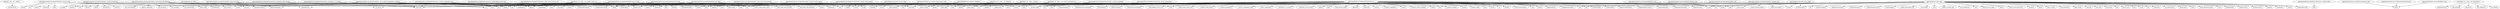digraph callgraph {
  "apps/api/__init__.py:__getattr__" -> "AttributeError";
  "apps/api/pipeline.py:_lower" -> "isinstance";
  "apps/api/pipeline.py:_lower" -> "lower";
  "apps/api/pipeline.py:_lower" -> "lru_cache";
  "apps/api/pipeline.py:evaluate_compliance" -> "_resolve_status";
  "apps/api/pipeline.py:evaluate_compliance" -> "_status_passed";
  "apps/api/pipeline.py:evaluate_compliance" -> "append";
  "apps/api/pipeline.py:evaluate_compliance" -> "get";
  "apps/api/pipeline.py:evaluate_compliance" -> "isinstance";
  "apps/api/pipeline.py:evaluate_compliance" -> "items";
  "apps/api/pipeline.py:evaluate_compliance" -> "len";
  "apps/api/pipeline.py:evaluate_compliance" -> "list";
  "apps/api/pipeline.py:evaluate_compliance" -> "lower";
  "apps/api/pipeline.py:evaluate_compliance" -> "max";
  "apps/api/pipeline.py:evaluate_compliance" -> "split";
  "apps/api/pipeline.py:evaluate_compliance" -> "startswith";
  "apps/api/pipeline.py:PipelineOrchestrator._extract_component_name" -> "get";
  "apps/api/pipeline.py:PipelineOrchestrator._extract_component_name" -> "isinstance";
  "apps/api/pipeline.py:PipelineOrchestrator._extract_component_name" -> "strip";
  "apps/api/pipeline.py:PipelineOrchestrator._build_finding_search_text" -> "append";
  "apps/api/pipeline.py:PipelineOrchestrator._build_finding_search_text" -> "dumps";
  "apps/api/pipeline.py:PipelineOrchestrator._build_finding_search_text" -> "get";
  "apps/api/pipeline.py:PipelineOrchestrator._build_finding_search_text" -> "join";
  "apps/api/pipeline.py:PipelineOrchestrator._build_finding_search_text" -> "str";
  "apps/api/pipeline.py:PipelineOrchestrator._build_record_search_text" -> "append";
  "apps/api/pipeline.py:PipelineOrchestrator._build_record_search_text" -> "dumps";
  "apps/api/pipeline.py:PipelineOrchestrator._build_record_search_text" -> "join";
  "apps/api/pipeline.py:PipelineOrchestrator._build_record_search_text" -> "str";
  "apps/api/pipeline.py:PipelineOrchestrator._match_components" -> "_lower";
  "apps/api/pipeline.py:PipelineOrchestrator._compile_token_pattern" -> "compile";
  "apps/api/pipeline.py:PipelineOrchestrator._compile_token_pattern" -> "escape";
  "apps/api/pipeline.py:PipelineOrchestrator._compile_token_pattern" -> "join";
  "apps/api/pipeline.py:PipelineOrchestrator._compile_token_pattern" -> "lru_cache";
  "apps/api/pipeline.py:PipelineOrchestrator._compile_token_pattern" -> "sorted";
  "apps/api/pipeline.py:PipelineOrchestrator._normalise_sarif_severity" -> "get";
  "apps/api/pipeline.py:PipelineOrchestrator._normalise_sarif_severity" -> "isinstance";
  "apps/api/pipeline.py:PipelineOrchestrator._normalise_sarif_severity" -> "lower";
  "apps/api/pipeline.py:PipelineOrchestrator._severity_index" -> "index";
  "apps/api/pipeline.py:PipelineOrchestrator._normalise_cve_severity" -> "append";
  "apps/api/pipeline.py:PipelineOrchestrator._normalise_cve_severity" -> "get";
  "apps/api/pipeline.py:PipelineOrchestrator._normalise_cve_severity" -> "isinstance";
  "apps/api/pipeline.py:PipelineOrchestrator._normalise_cve_severity" -> "lower";
  "apps/api/pipeline.py:PipelineOrchestrator._normalise_cve_severity" -> "str";
  "apps/api/pipeline.py:PipelineOrchestrator._evaluate_guardrails" -> "_severity_index";
  "apps/api/pipeline.py:PipelineOrchestrator._evaluate_guardrails" -> "append";
  "apps/api/pipeline.py:PipelineOrchestrator._evaluate_guardrails" -> "dict";
  "apps/api/pipeline.py:PipelineOrchestrator.run" -> "AIAgentAdvisor";
  "apps/api/pipeline.py:PipelineOrchestrator.run" -> "ComplianceEvaluator";
  "apps/api/pipeline.py:PipelineOrchestrator.run" -> "ContextEngine";
  "apps/api/pipeline.py:PipelineOrchestrator.run" -> "Counter";
  "apps/api/pipeline.py:PipelineOrchestrator.run" -> "EvidenceHub";
  "apps/api/pipeline.py:PipelineOrchestrator.run" -> "ExploitFeedRefresher";
  "apps/api/pipeline.py:PipelineOrchestrator.run" -> "ExploitSignalEvaluator";
  "apps/api/pipeline.py:PipelineOrchestrator.run" -> "IaCPostureEvaluator";
  "apps/api/pipeline.py:PipelineOrchestrator.run" -> "OnboardingGuide";
  "apps/api/pipeline.py:PipelineOrchestrator.run" -> "PerformanceSimulator";
  "apps/api/pipeline.py:PipelineOrchestrator.run" -> "PipelineContext";
  "apps/api/pipeline.py:PipelineOrchestrator.run" -> "PolicyAutomation";
  "apps/api/pipeline.py:PipelineOrchestrator.run" -> "ProbabilisticForecastEngine";
  "apps/api/pipeline.py:PipelineOrchestrator.run" -> "ROIDashboard";
  "apps/api/pipeline.py:PipelineOrchestrator.run" -> "SSDLCEvaluator";
  "apps/api/pipeline.py:PipelineOrchestrator.run" -> "TenantLifecycleManager";
  "apps/api/pipeline.py:PipelineOrchestrator.run" -> "_build_finding_search_text";
  "apps/api/pipeline.py:PipelineOrchestrator.run" -> "_build_record_search_text";
  "apps/api/pipeline.py:PipelineOrchestrator.run" -> "_compile_token_pattern";
  "apps/api/pipeline.py:PipelineOrchestrator.run" -> "_evaluate_guardrails";
  "apps/api/pipeline.py:PipelineOrchestrator.run" -> "_extract_component_name";
  "apps/api/pipeline.py:PipelineOrchestrator.run" -> "_lower";
  "apps/api/pipeline.py:PipelineOrchestrator.run" -> "_match_components";
  "apps/api/pipeline.py:PipelineOrchestrator.run" -> "_normalise_cve_severity";
  "apps/api/pipeline.py:PipelineOrchestrator.run" -> "_normalise_sarif_severity";
  "apps/api/pipeline.py:PipelineOrchestrator.run" -> "_severity_index";
  "apps/api/pipeline.py:PipelineOrchestrator.run" -> "analyse";
  "apps/api/pipeline.py:PipelineOrchestrator.run" -> "any";
  "apps/api/pipeline.py:PipelineOrchestrator.run" -> "append";
  "apps/api/pipeline.py:PipelineOrchestrator.run" -> "build";
  "apps/api/pipeline.py:PipelineOrchestrator.run" -> "build_feature_matrix";
  "apps/api/pipeline.py:PipelineOrchestrator.run" -> "defaultdict";
  "apps/api/pipeline.py:PipelineOrchestrator.run" -> "dict";
  "apps/api/pipeline.py:PipelineOrchestrator.run" -> "enumerate";
  "apps/api/pipeline.py:PipelineOrchestrator.run" -> "evaluate";
  "apps/api/pipeline.py:PipelineOrchestrator.run" -> "evaluate_compliance";
  "apps/api/pipeline.py:PipelineOrchestrator.run" -> "execute";
  "apps/api/pipeline.py:PipelineOrchestrator.run" -> "execute_custom_modules";
  "apps/api/pipeline.py:PipelineOrchestrator.run" -> "findall";
  "apps/api/pipeline.py:PipelineOrchestrator.run" -> "get";
  "apps/api/pipeline.py:PipelineOrchestrator.run" -> "is_module_enabled";
  "apps/api/pipeline.py:PipelineOrchestrator.run" -> "isinstance";
  "apps/api/pipeline.py:PipelineOrchestrator.run" -> "items";
  "apps/api/pipeline.py:PipelineOrchestrator.run" -> "len";
  "apps/api/pipeline.py:PipelineOrchestrator.run" -> "list";
  "apps/api/pipeline.py:PipelineOrchestrator.run" -> "lower";
  "apps/api/pipeline.py:PipelineOrchestrator.run" -> "module_config";
  "apps/api/pipeline.py:PipelineOrchestrator.run" -> "persist";
  "apps/api/pipeline.py:PipelineOrchestrator.run" -> "plan";
  "apps/api/pipeline.py:PipelineOrchestrator.run" -> "refresh";
  "apps/api/pipeline.py:PipelineOrchestrator.run" -> "set";
  "apps/api/pipeline.py:PipelineOrchestrator.run" -> "simulate";
  "apps/api/pipeline.py:PipelineOrchestrator.run" -> "sorted";
  "apps/api/pipeline.py:PipelineOrchestrator.run" -> "sum";
  "apps/api/pipeline.py:PipelineOrchestrator.run" -> "to_dict";
  "apps/api/pipeline.py:PipelineOrchestrator.run" -> "tuple";
  "apps/api/pipeline.py:PipelineOrchestrator.run" -> "update";
  "apps/api/pipeline.py:PipelineOrchestrator.run" -> "values";
  "apps/api/app.py:generate_access_token" -> "encode";
  "apps/api/app.py:generate_access_token" -> "timedelta";
  "apps/api/app.py:generate_access_token" -> "utcnow";
  "apps/api/app.py:decode_access_token" -> "HTTPException";
  "apps/api/app.py:decode_access_token" -> "decode";
  "apps/api/app.py:create_app" -> "APIKeyHeader";
  "apps/api/app.py:create_app" -> "AnalyticsStore";
  "apps/api/app.py:create_app" -> "ArtefactArchive";
  "apps/api/app.py:create_app" -> "Depends";
  "apps/api/app.py:create_app" -> "DictReader";
  "apps/api/app.py:create_app" -> "FastAPI";
  "apps/api/app.py:create_app" -> "FeedbackRecorder";
  "apps/api/app.py:create_app" -> "File";
  "apps/api/app.py:create_app" -> "HTTPException";
  "apps/api/app.py:create_app" -> "InputNormalizer";
  "apps/api/app.py:create_app" -> "Path";
  "apps/api/app.py:create_app" -> "PipelineOrchestrator";
  "apps/api/app.py:create_app" -> "SimpleNamespace";
  "apps/api/app.py:create_app" -> "SpooledTemporaryFile";
  "apps/api/app.py:create_app" -> "TextIOWrapper";
  "apps/api/app.py:create_app" -> "_maybe_materialise_raw";
  "apps/api/app.py:create_app" -> "_read_limited";
  "apps/api/app.py:create_app" -> "_store";
  "apps/api/app.py:create_app" -> "_validate_content_type";
  "apps/api/app.py:create_app" -> "add_middleware";
  "apps/api/app.py:create_app" -> "any";
  "apps/api/app.py:create_app" -> "bool";
  "apps/api/app.py:create_app" -> "close";
  "apps/api/app.py:create_app" -> "debug";
  "apps/api/app.py:create_app" -> "decode_access_token";
  "apps/api/app.py:create_app" -> "detach";
  "apps/api/app.py:create_app" -> "ensure_secure_directory";
  "apps/api/app.py:create_app" -> "exception";
  "apps/api/app.py:create_app" -> "get";
  "apps/api/app.py:create_app" -> "getattr";
  "apps/api/app.py:create_app" -> "getenv";
  "apps/api/app.py:create_app" -> "hasattr";
  "apps/api/app.py:create_app" -> "isinstance";
  "apps/api/app.py:create_app" -> "len";
  "apps/api/app.py:create_app" -> "list";
  "apps/api/app.py:create_app" -> "load_cve_feed";
  "apps/api/app.py:create_app" -> "load_dashboard";
  "apps/api/app.py:create_app" -> "load_overlay";
  "apps/api/app.py:create_app" -> "load_run";
  "apps/api/app.py:create_app" -> "load_sarif";
  "apps/api/app.py:create_app" -> "load_sbom";
  "apps/api/app.py:create_app" -> "lower";
  "apps/api/app.py:create_app" -> "min";
  "apps/api/app.py:create_app" -> "persist";
  "apps/api/app.py:create_app" -> "persist_run";
  "apps/api/app.py:create_app" -> "post";
  "apps/api/app.py:create_app" -> "read";
  "apps/api/app.py:create_app" -> "record";
  "apps/api/app.py:create_app" -> "resolve";
  "apps/api/app.py:create_app" -> "run";
  "apps/api/app.py:create_app" -> "seek";
  "apps/api/app.py:create_app" -> "split";
  "apps/api/app.py:create_app" -> "startswith";
  "apps/api/app.py:create_app" -> "str";
  "apps/api/app.py:create_app" -> "strip";
  "apps/api/app.py:create_app" -> "summarise";
  "apps/api/app.py:create_app" -> "suppress";
  "apps/api/app.py:create_app" -> "to_dict";
  "apps/api/app.py:create_app" -> "to_sanitised_dict";
  "apps/api/app.py:create_app" -> "tuple";
  "apps/api/app.py:create_app" -> "upload_limit";
  "apps/api/app.py:create_app" -> "uuid4";
  "apps/api/app.py:create_app" -> "values";
  "apps/api/app.py:create_app" -> "verify_allowlisted_path";
  "apps/api/app.py:create_app" -> "write";
  "apps/api/normalizers.py:_resolve_sbom_parser_state" -> "get";
  "apps/api/normalizers.py:_resolve_sbom_parser_state" -> "getattr";
  "apps/api/normalizers.py:SBOMComponent.to_dict" -> "asdict";
  "apps/api/normalizers.py:NormalizedSBOM.to_dict" -> "to_dict";
  "apps/api/normalizers.py:CVERecordSummary.to_dict" -> "asdict";
  "apps/api/normalizers.py:NormalizedCVEFeed.to_dict" -> "to_dict";
  "apps/api/normalizers.py:SarifFinding.to_dict" -> "asdict";
  "apps/api/normalizers.py:NormalizedSARIF.to_dict" -> "to_dict";
  "apps/api/normalizers.py:InputNormalizer._ensure_bytes" -> "bytearray";
  "apps/api/normalizers.py:InputNormalizer._ensure_bytes" -> "bytes";
  "apps/api/normalizers.py:InputNormalizer._ensure_bytes" -> "encode";
  "apps/api/normalizers.py:InputNormalizer._ensure_bytes" -> "extend";
  "apps/api/normalizers.py:InputNormalizer._ensure_bytes" -> "hasattr";
  "apps/api/normalizers.py:InputNormalizer._ensure_bytes" -> "isinstance";
  "apps/api/normalizers.py:InputNormalizer._ensure_bytes" -> "read";
  "apps/api/normalizers.py:InputNormalizer._ensure_bytes" -> "seek";
  "apps/api/normalizers.py:InputNormalizer._ensure_bytes" -> "str";
  "apps/api/normalizers.py:InputNormalizer._ensure_bytes" -> "suppress";
  "apps/api/normalizers.py:InputNormalizer._ensure_bytes" -> "tell";
  "apps/api/normalizers.py:InputNormalizer._ensure_bytes" -> "tobytes";
  "apps/api/normalizers.py:InputNormalizer._maybe_decode_base64" -> "b64decode";
  "apps/api/normalizers.py:InputNormalizer._maybe_decode_base64" -> "len";
  "apps/api/normalizers.py:InputNormalizer._maybe_decode_base64" -> "strip";
  "apps/api/normalizers.py:InputNormalizer._maybe_decompress" -> "BytesIO";
  "apps/api/normalizers.py:InputNormalizer._maybe_decompress" -> "ZipFile";
  "apps/api/normalizers.py:InputNormalizer._maybe_decompress" -> "decompress";
  "apps/api/normalizers.py:InputNormalizer._maybe_decompress" -> "endswith";
  "apps/api/normalizers.py:InputNormalizer._maybe_decompress" -> "is_zipfile";
  "apps/api/normalizers.py:InputNormalizer._maybe_decompress" -> "lower";
  "apps/api/normalizers.py:InputNormalizer._maybe_decompress" -> "namelist";
  "apps/api/normalizers.py:InputNormalizer._maybe_decompress" -> "read";
  "apps/api/normalizers.py:InputNormalizer._maybe_decompress" -> "startswith";
  "apps/api/normalizers.py:InputNormalizer._prepare_text" -> "_ensure_bytes";
  "apps/api/normalizers.py:InputNormalizer._prepare_text" -> "_maybe_decode_base64";
  "apps/api/normalizers.py:InputNormalizer._prepare_text" -> "_maybe_decompress";
  "apps/api/normalizers.py:InputNormalizer._prepare_text" -> "decode";
  "apps/api/normalizers.py:InputNormalizer.load_sbom" -> "RuntimeError";
  "apps/api/normalizers.py:InputNormalizer.load_sbom" -> "ValueError";
  "apps/api/normalizers.py:InputNormalizer.load_sbom" -> "_load_sbom_from_provider";
  "apps/api/normalizers.py:InputNormalizer.load_sbom" -> "_load_sbom_with_lib4sbom";
  "apps/api/normalizers.py:InputNormalizer.load_sbom" -> "_prepare_text";
  "apps/api/normalizers.py:InputNormalizer.load_sbom" -> "_resolve_sbom_parser_state";
  "apps/api/normalizers.py:InputNormalizer.load_sbom" -> "debug";
  "apps/api/normalizers.py:InputNormalizer._load_sbom_with_lib4sbom" -> "NormalizedSBOM";
  "apps/api/normalizers.py:InputNormalizer._load_sbom_with_lib4sbom" -> "RuntimeError";
  "apps/api/normalizers.py:InputNormalizer._load_sbom_with_lib4sbom" -> "SBOMComponent";
  "apps/api/normalizers.py:InputNormalizer._load_sbom_with_lib4sbom" -> "SBOMParser";
  "apps/api/normalizers.py:InputNormalizer._load_sbom_with_lib4sbom" -> "append_component";
  "apps/api/normalizers.py:InputNormalizer._load_sbom_with_lib4sbom" -> "debug";
  "apps/api/normalizers.py:InputNormalizer._load_sbom_with_lib4sbom" -> "get";
  "apps/api/normalizers.py:InputNormalizer._load_sbom_with_lib4sbom" -> "get_document";
  "apps/api/normalizers.py:InputNormalizer._load_sbom_with_lib4sbom" -> "get_packages";
  "apps/api/normalizers.py:InputNormalizer._load_sbom_with_lib4sbom" -> "get_relationships";
  "apps/api/normalizers.py:InputNormalizer._load_sbom_with_lib4sbom" -> "get_services";
  "apps/api/normalizers.py:InputNormalizer._load_sbom_with_lib4sbom" -> "get_type";
  "apps/api/normalizers.py:InputNormalizer._load_sbom_with_lib4sbom" -> "get_vulnerabilities";
  "apps/api/normalizers.py:InputNormalizer._load_sbom_with_lib4sbom" -> "isinstance";
  "apps/api/normalizers.py:InputNormalizer._load_sbom_with_lib4sbom" -> "len";
  "apps/api/normalizers.py:InputNormalizer._load_sbom_with_lib4sbom" -> "parse_string";
  "apps/api/normalizers.py:InputNormalizer._load_sbom_with_lib4sbom" -> "str";
  "apps/api/normalizers.py:InputNormalizer._load_sbom_from_provider" -> "loads";
  "apps/api/normalizers.py:InputNormalizer._load_sbom_from_provider" -> "parser";
  "apps/api/normalizers.py:InputNormalizer._parse_github_dependency_snapshot" -> "NormalizedSBOM";
  "apps/api/normalizers.py:InputNormalizer._parse_github_dependency_snapshot" -> "SBOMComponent";
  "apps/api/normalizers.py:InputNormalizer._parse_github_dependency_snapshot" -> "append";
  "apps/api/normalizers.py:InputNormalizer._parse_github_dependency_snapshot" -> "get";
  "apps/api/normalizers.py:InputNormalizer._parse_github_dependency_snapshot" -> "isinstance";
  "apps/api/normalizers.py:InputNormalizer._parse_github_dependency_snapshot" -> "len";
  "apps/api/normalizers.py:InputNormalizer._parse_github_dependency_snapshot" -> "list";
  "apps/api/normalizers.py:InputNormalizer._parse_github_dependency_snapshot" -> "str";
  "apps/api/normalizers.py:InputNormalizer._parse_github_dependency_snapshot" -> "values";
  "apps/api/normalizers.py:InputNormalizer._parse_syft_json" -> "NormalizedSBOM";
  "apps/api/normalizers.py:InputNormalizer._parse_syft_json" -> "SBOMComponent";
  "apps/api/normalizers.py:InputNormalizer._parse_syft_json" -> "append";
  "apps/api/normalizers.py:InputNormalizer._parse_syft_json" -> "get";
  "apps/api/normalizers.py:InputNormalizer._parse_syft_json" -> "isinstance";
  "apps/api/normalizers.py:InputNormalizer._parse_syft_json" -> "len";
  "apps/api/normalizers.py:InputNormalizer._parse_syft_json" -> "str";
  "apps/api/normalizers.py:InputNormalizer.load_cve_feed" -> "CVERecordSummary";
  "apps/api/normalizers.py:InputNormalizer.load_cve_feed" -> "NormalizedCVEFeed";
  "apps/api/normalizers.py:InputNormalizer.load_cve_feed" -> "ValueError";
  "apps/api/normalizers.py:InputNormalizer.load_cve_feed" -> "_prepare_text";
  "apps/api/normalizers.py:InputNormalizer.load_cve_feed" -> "append";
  "apps/api/normalizers.py:InputNormalizer.load_cve_feed" -> "bool";
  "apps/api/normalizers.py:InputNormalizer.load_cve_feed" -> "debug";
  "apps/api/normalizers.py:InputNormalizer.load_cve_feed" -> "get";
  "apps/api/normalizers.py:InputNormalizer.load_cve_feed" -> "isinstance";
  "apps/api/normalizers.py:InputNormalizer.load_cve_feed" -> "len";
  "apps/api/normalizers.py:InputNormalizer.load_cve_feed" -> "loads";
  "apps/api/normalizers.py:InputNormalizer.load_cve_feed" -> "str";
  "apps/api/normalizers.py:InputNormalizer.load_cve_feed" -> "validate";
  "apps/api/normalizers.py:InputNormalizer.load_sarif" -> "NormalizedSARIF";
  "apps/api/normalizers.py:InputNormalizer.load_sarif" -> "SarifFinding";
  "apps/api/normalizers.py:InputNormalizer.load_sarif" -> "SarifLog";
  "apps/api/normalizers.py:InputNormalizer.load_sarif" -> "ValueError";
  "apps/api/normalizers.py:InputNormalizer.load_sarif" -> "_prepare_text";
  "apps/api/normalizers.py:InputNormalizer.load_sarif" -> "append";
  "apps/api/normalizers.py:InputNormalizer.load_sarif" -> "convert";
  "apps/api/normalizers.py:InputNormalizer.load_sarif" -> "debug";
  "apps/api/normalizers.py:InputNormalizer.load_sarif" -> "error";
  "apps/api/normalizers.py:InputNormalizer.load_sarif" -> "get";
  "apps/api/normalizers.py:InputNormalizer.load_sarif" -> "getattr";
  "apps/api/normalizers.py:InputNormalizer.load_sarif" -> "intersection";
  "apps/api/normalizers.py:InputNormalizer.load_sarif" -> "isinstance";
  "apps/api/normalizers.py:InputNormalizer.load_sarif" -> "keys";
  "apps/api/normalizers.py:InputNormalizer.load_sarif" -> "len";
  "apps/api/normalizers.py:InputNormalizer.load_sarif" -> "loads";
  "apps/api/normalizers.py:InputNormalizer.load_sarif" -> "lower";
  "apps/api/normalizers.py:InputNormalizer.load_sarif" -> "sorted";
  "apps/api/normalizers.py:InputNormalizer.load_sarif" -> "str";
  "apps/fixops_cli/__main__.py:_ensure_enterprise_src" -> "Path";
  "apps/fixops_cli/__main__.py:_ensure_enterprise_src" -> "exists";
  "apps/fixops_cli/__main__.py:_ensure_enterprise_src" -> "insert";
  "apps/fixops_cli/__main__.py:_ensure_enterprise_src" -> "resolve";
  "apps/fixops_cli/__main__.py:_ensure_enterprise_src" -> "str";
  "apps/fixops_cli/__main__.py:_build_parser" -> "ArgumentParser";
  "apps/fixops_cli/__main__.py:_build_parser" -> "add_argument";
  "apps/fixops_cli/__main__.py:_build_parser" -> "add_parser";
  "apps/fixops_cli/__main__.py:_build_parser" -> "add_subparsers";
  "apps/fixops_cli/__main__.py:_build_parser" -> "set_defaults";
  "apps/fixops_cli/__main__.py:_handle_stage_run" -> "RunRegistry";
  "apps/fixops_cli/__main__.py:_handle_stage_run" -> "StageRunner";
  "apps/fixops_cli/__main__.py:_handle_stage_run" -> "append";
  "apps/fixops_cli/__main__.py:_handle_stage_run" -> "isinstance";
  "apps/fixops_cli/__main__.py:_handle_stage_run" -> "join";
  "apps/fixops_cli/__main__.py:_handle_stage_run" -> "print";
  "apps/fixops_cli/__main__.py:_handle_stage_run" -> "resolve";
  "apps/fixops_cli/__main__.py:_handle_stage_run" -> "run_stage";
  "apps/fixops_cli/__main__.py:_handle_stage_run" -> "str";
  "apps/fixops_cli/__main__.py:_dispatch" -> "getattr";
  "apps/fixops_cli/__main__.py:_dispatch" -> "handler";
  "apps/fixops_cli/__main__.py:_dispatch" -> "list";
  "apps/fixops_cli/__main__.py:_dispatch" -> "parse_args";
  "apps/fixops_cli/__main__.py:_dispatch" -> "print_help";
  "apps/fixops_cli/__main__.py:main" -> "_build_parser";
  "apps/fixops_cli/__main__.py:main" -> "_dispatch";
  "apps/fixops_cli/__main__.py:main" -> "list";
}
